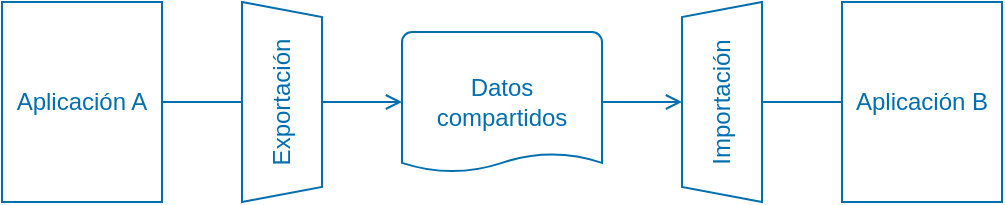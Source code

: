 <mxfile>
    <diagram id="PhueQTqiLwWuwRucKA9R" name="Page-1">
        <mxGraphModel dx="536" dy="546" grid="1" gridSize="10" guides="1" tooltips="1" connect="1" arrows="1" fold="1" page="1" pageScale="1" pageWidth="850" pageHeight="1100" math="0" shadow="0" adaptiveColors="none">
            <root>
                <mxCell id="0"/>
                <mxCell id="1" parent="0"/>
                <mxCell id="10" value="" style="edgeStyle=none;html=1;endArrow=none;endFill=0;strokeColor=light-dark(#006EAF,#006EAF);fontColor=light-dark(#006EAF,#006EAF);" parent="1" source="2" target="6" edge="1">
                    <mxGeometry relative="1" as="geometry"/>
                </mxCell>
                <mxCell id="2" value="Aplicación A" style="rounded=0;whiteSpace=wrap;html=1;strokeColor=light-dark(#006EAF,#006EAF);fontColor=light-dark(#006EAF,#006EAF);fillColor=none;" parent="1" vertex="1">
                    <mxGeometry x="40" y="155" width="80" height="100" as="geometry"/>
                </mxCell>
                <mxCell id="3" value="Aplicación B" style="rounded=0;whiteSpace=wrap;html=1;strokeColor=light-dark(#006EAF,#006EAF);fontColor=light-dark(#006EAF,#006EAF);fillColor=none;" parent="1" vertex="1">
                    <mxGeometry x="460" y="155" width="80" height="100" as="geometry"/>
                </mxCell>
                <mxCell id="9" value="" style="edgeStyle=none;html=1;endArrow=open;endFill=0;strokeColor=light-dark(#006EAF,#006EAF);fontColor=light-dark(#006EAF,#006EAF);" parent="1" source="5" target="7" edge="1">
                    <mxGeometry relative="1" as="geometry"/>
                </mxCell>
                <mxCell id="5" value="Datos compartidos" style="strokeWidth=1;html=1;shape=mxgraph.flowchart.document2;whiteSpace=wrap;size=0.131;movable=1;resizable=1;rotatable=1;deletable=1;editable=1;locked=0;connectable=1;strokeColor=light-dark(#006EAF,#006EAF);fontColor=light-dark(#006EAF,#006EAF);fillColor=none;" parent="1" vertex="1">
                    <mxGeometry x="240" y="170" width="100" height="70" as="geometry"/>
                </mxCell>
                <mxCell id="8" value="" style="edgeStyle=none;html=1;endArrow=open;endFill=0;strokeColor=light-dark(#006EAF,#006EAF);fontColor=light-dark(#006EAF,#006EAF);" parent="1" source="6" target="5" edge="1">
                    <mxGeometry relative="1" as="geometry"/>
                </mxCell>
                <mxCell id="6" value="Exportación" style="verticalLabelPosition=middle;verticalAlign=middle;html=1;shape=trapezoid;perimeter=trapezoidPerimeter;whiteSpace=wrap;size=0.075;arcSize=10;flipV=1;labelPosition=center;align=center;rotation=-90;strokeColor=light-dark(#006EAF,#006EAF);fontColor=light-dark(#006EAF,#006EAF);fillColor=none;" parent="1" vertex="1">
                    <mxGeometry x="130" y="185" width="100" height="40" as="geometry"/>
                </mxCell>
                <mxCell id="11" value="" style="edgeStyle=none;html=1;endArrow=none;endFill=0;strokeColor=light-dark(#006EAF,#006EAF);fontColor=light-dark(#006EAF,#006EAF);" parent="1" source="7" target="3" edge="1">
                    <mxGeometry relative="1" as="geometry"/>
                </mxCell>
                <mxCell id="7" value="Importación" style="verticalLabelPosition=middle;verticalAlign=middle;html=1;shape=trapezoid;perimeter=trapezoidPerimeter;whiteSpace=wrap;size=0.075;arcSize=10;flipV=0;labelPosition=center;align=center;rotation=-90;strokeColor=light-dark(#006EAF,#006EAF);fontColor=light-dark(#006EAF,#006EAF);fillColor=none;" parent="1" vertex="1">
                    <mxGeometry x="350" y="185" width="100" height="40" as="geometry"/>
                </mxCell>
            </root>
        </mxGraphModel>
    </diagram>
</mxfile>